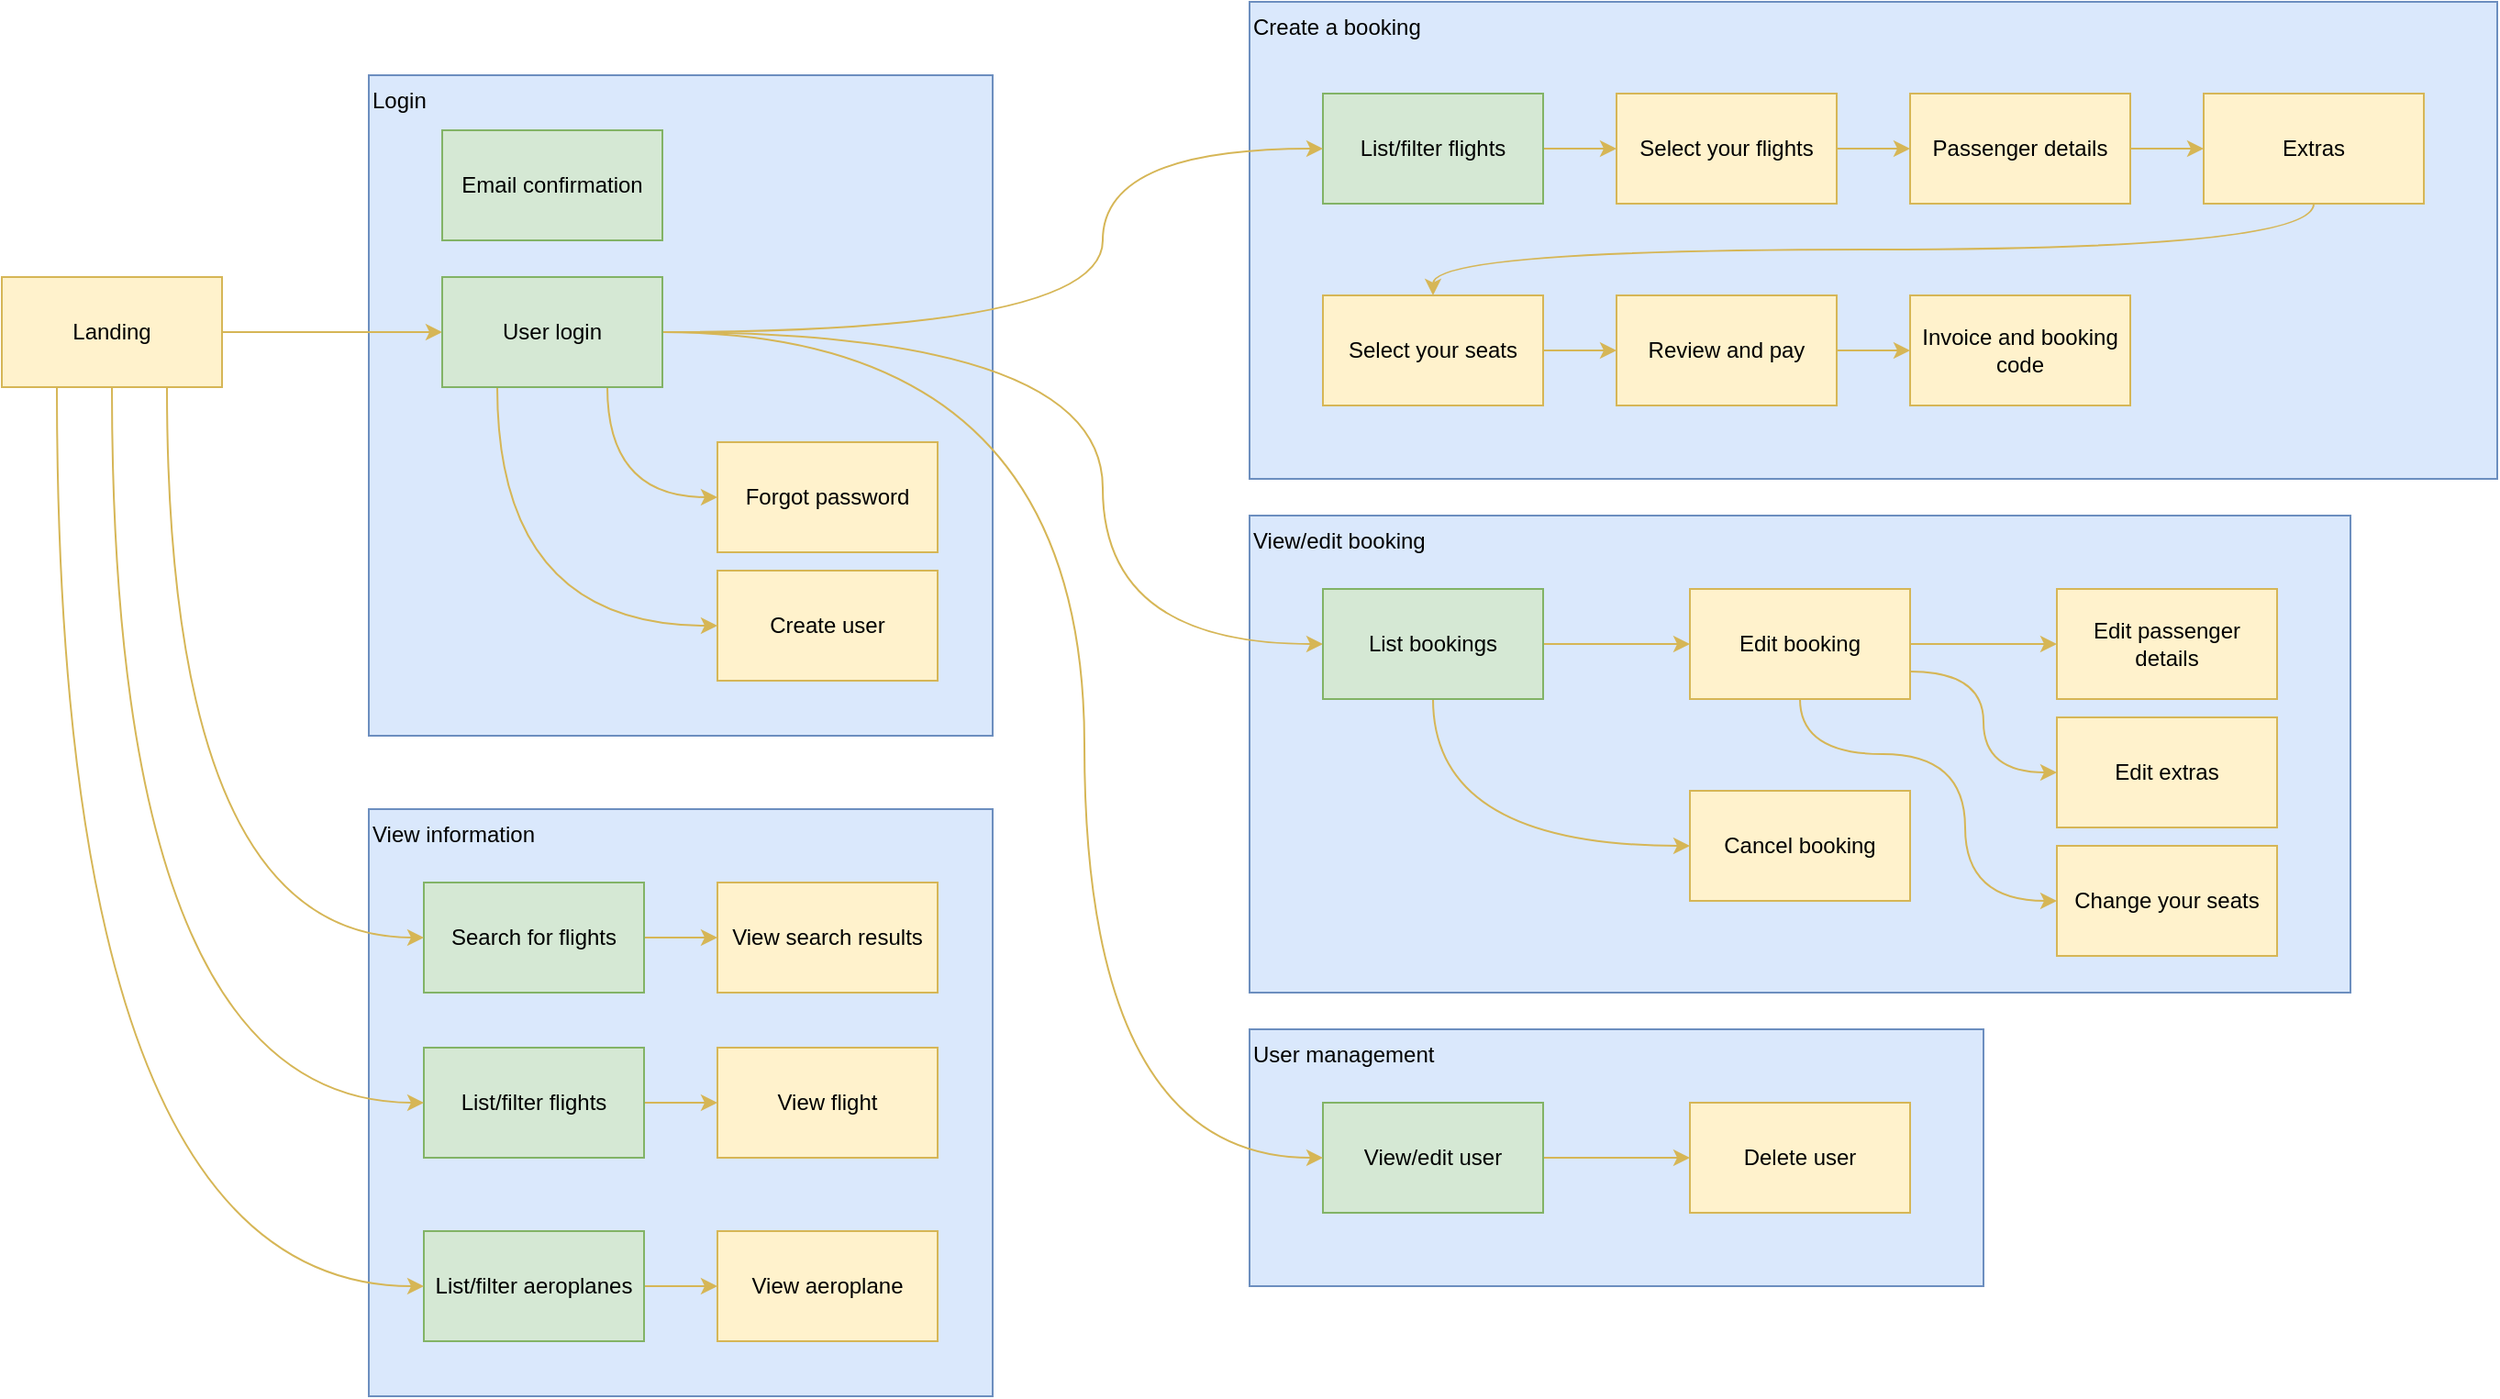 <mxfile version="18.0.6" type="device"><diagram id="nUQa93d3tTKGDXrTiWrE" name="Page-1"><mxGraphModel dx="1422" dy="905" grid="1" gridSize="10" guides="1" tooltips="1" connect="1" arrows="1" fold="1" page="1" pageScale="1" pageWidth="850" pageHeight="1100" math="0" shadow="0"><root><mxCell id="0"/><mxCell id="1" parent="0"/><mxCell id="-qu4G3IGMQEoYDCOrIV7-52" value="Login" style="rounded=0;whiteSpace=wrap;html=1;verticalAlign=top;fillColor=#dae8fc;strokeColor=#6c8ebf;align=left;" parent="1" vertex="1"><mxGeometry x="240" y="80" width="340" height="360" as="geometry"/></mxCell><mxCell id="-qu4G3IGMQEoYDCOrIV7-21" value="View/edit booking" style="rounded=0;whiteSpace=wrap;html=1;verticalAlign=top;fillColor=#dae8fc;strokeColor=#6c8ebf;align=left;" parent="1" vertex="1"><mxGeometry x="720" y="320" width="600" height="260" as="geometry"/></mxCell><mxCell id="-qu4G3IGMQEoYDCOrIV7-14" value="Create a booking" style="rounded=0;whiteSpace=wrap;html=1;verticalAlign=top;fillColor=#dae8fc;strokeColor=#6c8ebf;align=left;" parent="1" vertex="1"><mxGeometry x="720" y="40" width="680" height="260" as="geometry"/></mxCell><mxCell id="-qu4G3IGMQEoYDCOrIV7-3" style="edgeStyle=orthogonalEdgeStyle;rounded=0;orthogonalLoop=1;jettySize=auto;html=1;curved=1;fillColor=#fff2cc;strokeColor=#d6b656;entryX=0;entryY=0.5;entryDx=0;entryDy=0;" parent="1" source="-qu4G3IGMQEoYDCOrIV7-1" target="-qu4G3IGMQEoYDCOrIV7-53" edge="1"><mxGeometry relative="1" as="geometry"/></mxCell><mxCell id="-qu4G3IGMQEoYDCOrIV7-35" style="edgeStyle=orthogonalEdgeStyle;curved=1;rounded=0;orthogonalLoop=1;jettySize=auto;html=1;exitX=1;exitY=0.5;exitDx=0;exitDy=0;entryX=0;entryY=0.5;entryDx=0;entryDy=0;fillColor=#fff2cc;strokeColor=#d6b656;" parent="1" source="-qu4G3IGMQEoYDCOrIV7-53" target="-qu4G3IGMQEoYDCOrIV7-22" edge="1"><mxGeometry relative="1" as="geometry"><Array as="points"><mxPoint x="640" y="220"/><mxPoint x="640" y="390"/></Array></mxGeometry></mxCell><mxCell id="-qu4G3IGMQEoYDCOrIV7-1" value="Landing" style="rounded=0;whiteSpace=wrap;html=1;fillColor=#fff2cc;strokeColor=#d6b656;" parent="1" vertex="1"><mxGeometry x="40" y="190" width="120" height="60" as="geometry"/></mxCell><mxCell id="-qu4G3IGMQEoYDCOrIV7-10" style="edgeStyle=orthogonalEdgeStyle;rounded=0;orthogonalLoop=1;jettySize=auto;html=1;fillColor=#fff2cc;strokeColor=#d6b656;curved=1;" parent="1" source="-qu4G3IGMQEoYDCOrIV7-2" target="-qu4G3IGMQEoYDCOrIV7-5" edge="1"><mxGeometry relative="1" as="geometry"/></mxCell><mxCell id="-qu4G3IGMQEoYDCOrIV7-2" value="List/filter flights" style="rounded=0;whiteSpace=wrap;html=1;fillColor=#d5e8d4;strokeColor=#82b366;" parent="1" vertex="1"><mxGeometry x="760" y="90" width="120" height="60" as="geometry"/></mxCell><mxCell id="-qu4G3IGMQEoYDCOrIV7-4" style="edgeStyle=orthogonalEdgeStyle;rounded=0;orthogonalLoop=1;jettySize=auto;html=1;fillColor=#fff2cc;strokeColor=#d6b656;curved=1;" parent="1" source="-qu4G3IGMQEoYDCOrIV7-5" target="-qu4G3IGMQEoYDCOrIV7-6" edge="1"><mxGeometry relative="1" as="geometry"/></mxCell><mxCell id="-qu4G3IGMQEoYDCOrIV7-5" value="Select your flights" style="rounded=0;whiteSpace=wrap;html=1;fillColor=#fff2cc;strokeColor=#d6b656;" parent="1" vertex="1"><mxGeometry x="920" y="90" width="120" height="60" as="geometry"/></mxCell><mxCell id="-qu4G3IGMQEoYDCOrIV7-11" style="edgeStyle=orthogonalEdgeStyle;rounded=0;orthogonalLoop=1;jettySize=auto;html=1;exitX=1;exitY=0.5;exitDx=0;exitDy=0;fillColor=#fff2cc;strokeColor=#d6b656;curved=1;" parent="1" source="-qu4G3IGMQEoYDCOrIV7-6" target="-qu4G3IGMQEoYDCOrIV7-8" edge="1"><mxGeometry relative="1" as="geometry"/></mxCell><mxCell id="-qu4G3IGMQEoYDCOrIV7-6" value="Passenger details" style="rounded=0;whiteSpace=wrap;html=1;fillColor=#fff2cc;strokeColor=#d6b656;" parent="1" vertex="1"><mxGeometry x="1080" y="90" width="120" height="60" as="geometry"/></mxCell><mxCell id="-qu4G3IGMQEoYDCOrIV7-7" style="edgeStyle=orthogonalEdgeStyle;rounded=0;orthogonalLoop=1;jettySize=auto;html=1;fillColor=#fff2cc;strokeColor=#d6b656;exitX=0.5;exitY=1;exitDx=0;exitDy=0;curved=1;" parent="1" source="-qu4G3IGMQEoYDCOrIV7-8" target="-qu4G3IGMQEoYDCOrIV7-9" edge="1"><mxGeometry relative="1" as="geometry"/></mxCell><mxCell id="-qu4G3IGMQEoYDCOrIV7-8" value="Extras" style="rounded=0;whiteSpace=wrap;html=1;fillColor=#fff2cc;strokeColor=#d6b656;" parent="1" vertex="1"><mxGeometry x="1240" y="90" width="120" height="60" as="geometry"/></mxCell><mxCell id="-qu4G3IGMQEoYDCOrIV7-13" style="edgeStyle=orthogonalEdgeStyle;rounded=0;orthogonalLoop=1;jettySize=auto;html=1;fillColor=#fff2cc;strokeColor=#d6b656;curved=1;" parent="1" source="-qu4G3IGMQEoYDCOrIV7-9" target="-qu4G3IGMQEoYDCOrIV7-12" edge="1"><mxGeometry relative="1" as="geometry"/></mxCell><mxCell id="-qu4G3IGMQEoYDCOrIV7-9" value="Select your seats" style="rounded=0;whiteSpace=wrap;html=1;fillColor=#fff2cc;strokeColor=#d6b656;" parent="1" vertex="1"><mxGeometry x="760" y="200" width="120" height="60" as="geometry"/></mxCell><mxCell id="-qu4G3IGMQEoYDCOrIV7-17" style="edgeStyle=orthogonalEdgeStyle;rounded=0;orthogonalLoop=1;jettySize=auto;html=1;fillColor=#fff2cc;strokeColor=#d6b656;curved=1;" parent="1" source="-qu4G3IGMQEoYDCOrIV7-12" target="-qu4G3IGMQEoYDCOrIV7-16" edge="1"><mxGeometry relative="1" as="geometry"/></mxCell><mxCell id="-qu4G3IGMQEoYDCOrIV7-12" value="Review and pay" style="rounded=0;whiteSpace=wrap;html=1;fillColor=#fff2cc;strokeColor=#d6b656;" parent="1" vertex="1"><mxGeometry x="920" y="200" width="120" height="60" as="geometry"/></mxCell><mxCell id="-qu4G3IGMQEoYDCOrIV7-16" value="Invoice and booking code" style="rounded=0;whiteSpace=wrap;html=1;fillColor=#fff2cc;strokeColor=#d6b656;" parent="1" vertex="1"><mxGeometry x="1080" y="200" width="120" height="60" as="geometry"/></mxCell><mxCell id="-qu4G3IGMQEoYDCOrIV7-19" value="View information" style="rounded=0;whiteSpace=wrap;html=1;verticalAlign=top;fillColor=#dae8fc;strokeColor=#6c8ebf;align=left;" parent="1" vertex="1"><mxGeometry x="240" y="480" width="340" height="320" as="geometry"/></mxCell><mxCell id="-qu4G3IGMQEoYDCOrIV7-24" style="edgeStyle=orthogonalEdgeStyle;rounded=0;orthogonalLoop=1;jettySize=auto;html=1;curved=1;fillColor=#fff2cc;strokeColor=#d6b656;" parent="1" source="-qu4G3IGMQEoYDCOrIV7-22" target="-qu4G3IGMQEoYDCOrIV7-23" edge="1"><mxGeometry relative="1" as="geometry"/></mxCell><mxCell id="-qu4G3IGMQEoYDCOrIV7-34" style="edgeStyle=orthogonalEdgeStyle;curved=1;rounded=0;orthogonalLoop=1;jettySize=auto;html=1;exitX=0.5;exitY=1;exitDx=0;exitDy=0;entryX=0;entryY=0.5;entryDx=0;entryDy=0;fillColor=#fff2cc;strokeColor=#d6b656;" parent="1" source="-qu4G3IGMQEoYDCOrIV7-22" target="-qu4G3IGMQEoYDCOrIV7-25" edge="1"><mxGeometry relative="1" as="geometry"/></mxCell><mxCell id="-qu4G3IGMQEoYDCOrIV7-22" value="List bookings" style="rounded=0;whiteSpace=wrap;html=1;fillColor=#d5e8d4;strokeColor=#82b366;" parent="1" vertex="1"><mxGeometry x="760" y="360" width="120" height="60" as="geometry"/></mxCell><mxCell id="-qu4G3IGMQEoYDCOrIV7-31" style="edgeStyle=orthogonalEdgeStyle;rounded=0;orthogonalLoop=1;jettySize=auto;html=1;curved=1;fillColor=#fff2cc;strokeColor=#d6b656;" parent="1" source="-qu4G3IGMQEoYDCOrIV7-23" target="-qu4G3IGMQEoYDCOrIV7-28" edge="1"><mxGeometry relative="1" as="geometry"/></mxCell><mxCell id="-qu4G3IGMQEoYDCOrIV7-32" style="edgeStyle=orthogonalEdgeStyle;rounded=0;orthogonalLoop=1;jettySize=auto;html=1;curved=1;exitX=1;exitY=0.75;exitDx=0;exitDy=0;entryX=0;entryY=0.5;entryDx=0;entryDy=0;fillColor=#fff2cc;strokeColor=#d6b656;" parent="1" source="-qu4G3IGMQEoYDCOrIV7-23" target="-qu4G3IGMQEoYDCOrIV7-30" edge="1"><mxGeometry relative="1" as="geometry"/></mxCell><mxCell id="-qu4G3IGMQEoYDCOrIV7-33" style="edgeStyle=orthogonalEdgeStyle;rounded=0;orthogonalLoop=1;jettySize=auto;html=1;curved=1;exitX=0.5;exitY=1;exitDx=0;exitDy=0;entryX=0;entryY=0.5;entryDx=0;entryDy=0;fillColor=#fff2cc;strokeColor=#d6b656;" parent="1" source="-qu4G3IGMQEoYDCOrIV7-23" target="-qu4G3IGMQEoYDCOrIV7-29" edge="1"><mxGeometry relative="1" as="geometry"><Array as="points"><mxPoint x="1020" y="450"/><mxPoint x="1110" y="450"/><mxPoint x="1110" y="530"/></Array></mxGeometry></mxCell><mxCell id="-qu4G3IGMQEoYDCOrIV7-23" value="Edit booking" style="rounded=0;whiteSpace=wrap;html=1;fillColor=#fff2cc;strokeColor=#d6b656;" parent="1" vertex="1"><mxGeometry x="960" y="360" width="120" height="60" as="geometry"/></mxCell><mxCell id="-qu4G3IGMQEoYDCOrIV7-25" value="Cancel booking" style="rounded=0;whiteSpace=wrap;html=1;fillColor=#fff2cc;strokeColor=#d6b656;" parent="1" vertex="1"><mxGeometry x="960" y="470" width="120" height="60" as="geometry"/></mxCell><mxCell id="-qu4G3IGMQEoYDCOrIV7-28" value="Edit passenger details" style="rounded=0;whiteSpace=wrap;html=1;fillColor=#fff2cc;strokeColor=#d6b656;" parent="1" vertex="1"><mxGeometry x="1160" y="360" width="120" height="60" as="geometry"/></mxCell><mxCell id="-qu4G3IGMQEoYDCOrIV7-29" value="Change your seats" style="rounded=0;whiteSpace=wrap;html=1;fillColor=#fff2cc;strokeColor=#d6b656;" parent="1" vertex="1"><mxGeometry x="1160" y="500" width="120" height="60" as="geometry"/></mxCell><mxCell id="-qu4G3IGMQEoYDCOrIV7-30" value="Edit extras" style="rounded=0;whiteSpace=wrap;html=1;fillColor=#fff2cc;strokeColor=#d6b656;" parent="1" vertex="1"><mxGeometry x="1160" y="430" width="120" height="60" as="geometry"/></mxCell><mxCell id="-qu4G3IGMQEoYDCOrIV7-40" style="edgeStyle=orthogonalEdgeStyle;curved=1;rounded=0;orthogonalLoop=1;jettySize=auto;html=1;fillColor=#fff2cc;strokeColor=#d6b656;" parent="1" source="-qu4G3IGMQEoYDCOrIV7-36" target="-qu4G3IGMQEoYDCOrIV7-39" edge="1"><mxGeometry relative="1" as="geometry"/></mxCell><mxCell id="-qu4G3IGMQEoYDCOrIV7-36" value="List/filter flights" style="rounded=0;whiteSpace=wrap;html=1;fillColor=#d5e8d4;strokeColor=#82b366;" parent="1" vertex="1"><mxGeometry x="270" y="610" width="120" height="60" as="geometry"/></mxCell><mxCell id="-qu4G3IGMQEoYDCOrIV7-41" style="edgeStyle=orthogonalEdgeStyle;curved=1;rounded=0;orthogonalLoop=1;jettySize=auto;html=1;fillColor=#fff2cc;strokeColor=#d6b656;" parent="1" source="-qu4G3IGMQEoYDCOrIV7-37" target="-qu4G3IGMQEoYDCOrIV7-38" edge="1"><mxGeometry relative="1" as="geometry"/></mxCell><mxCell id="-qu4G3IGMQEoYDCOrIV7-37" value="List/filter aeroplanes" style="rounded=0;whiteSpace=wrap;html=1;fillColor=#d5e8d4;strokeColor=#82b366;" parent="1" vertex="1"><mxGeometry x="270" y="710" width="120" height="60" as="geometry"/></mxCell><mxCell id="-qu4G3IGMQEoYDCOrIV7-38" value="View aeroplane" style="rounded=0;whiteSpace=wrap;html=1;fillColor=#fff2cc;strokeColor=#d6b656;" parent="1" vertex="1"><mxGeometry x="430" y="710" width="120" height="60" as="geometry"/></mxCell><mxCell id="-qu4G3IGMQEoYDCOrIV7-39" value="View flight" style="rounded=0;whiteSpace=wrap;html=1;fillColor=#fff2cc;strokeColor=#d6b656;" parent="1" vertex="1"><mxGeometry x="430" y="610" width="120" height="60" as="geometry"/></mxCell><mxCell id="-qu4G3IGMQEoYDCOrIV7-42" style="edgeStyle=orthogonalEdgeStyle;curved=1;rounded=0;orthogonalLoop=1;jettySize=auto;html=1;entryX=0;entryY=0.5;entryDx=0;entryDy=0;exitX=0.5;exitY=1;exitDx=0;exitDy=0;fillColor=#fff2cc;strokeColor=#d6b656;" parent="1" source="-qu4G3IGMQEoYDCOrIV7-1" target="-qu4G3IGMQEoYDCOrIV7-36" edge="1"><mxGeometry relative="1" as="geometry"/></mxCell><mxCell id="-qu4G3IGMQEoYDCOrIV7-43" style="edgeStyle=orthogonalEdgeStyle;curved=1;rounded=0;orthogonalLoop=1;jettySize=auto;html=1;entryX=0;entryY=0.5;entryDx=0;entryDy=0;exitX=0.25;exitY=1;exitDx=0;exitDy=0;fillColor=#fff2cc;strokeColor=#d6b656;" parent="1" source="-qu4G3IGMQEoYDCOrIV7-1" target="-qu4G3IGMQEoYDCOrIV7-37" edge="1"><mxGeometry relative="1" as="geometry"><mxPoint x="510" y="150" as="sourcePoint"/><mxPoint x="670" y="710" as="targetPoint"/></mxGeometry></mxCell><mxCell id="-qu4G3IGMQEoYDCOrIV7-44" value="User management" style="rounded=0;whiteSpace=wrap;html=1;verticalAlign=top;fillColor=#dae8fc;strokeColor=#6c8ebf;align=left;" parent="1" vertex="1"><mxGeometry x="720" y="600" width="400" height="140" as="geometry"/></mxCell><mxCell id="-qu4G3IGMQEoYDCOrIV7-49" style="edgeStyle=orthogonalEdgeStyle;curved=1;rounded=0;orthogonalLoop=1;jettySize=auto;html=1;fillColor=#fff2cc;strokeColor=#d6b656;" parent="1" source="-qu4G3IGMQEoYDCOrIV7-45" target="-qu4G3IGMQEoYDCOrIV7-48" edge="1"><mxGeometry relative="1" as="geometry"/></mxCell><mxCell id="-qu4G3IGMQEoYDCOrIV7-45" value="View/edit user" style="rounded=0;whiteSpace=wrap;html=1;fillColor=#d5e8d4;strokeColor=#82b366;" parent="1" vertex="1"><mxGeometry x="760" y="640" width="120" height="60" as="geometry"/></mxCell><mxCell id="-qu4G3IGMQEoYDCOrIV7-48" value="Delete user" style="rounded=0;whiteSpace=wrap;html=1;fillColor=#fff2cc;strokeColor=#d6b656;" parent="1" vertex="1"><mxGeometry x="960" y="640" width="120" height="60" as="geometry"/></mxCell><mxCell id="-qu4G3IGMQEoYDCOrIV7-50" style="edgeStyle=orthogonalEdgeStyle;curved=1;rounded=0;orthogonalLoop=1;jettySize=auto;html=1;entryX=0;entryY=0.5;entryDx=0;entryDy=0;exitX=1;exitY=0.5;exitDx=0;exitDy=0;fillColor=#fff2cc;strokeColor=#d6b656;" parent="1" source="-qu4G3IGMQEoYDCOrIV7-53" target="-qu4G3IGMQEoYDCOrIV7-45" edge="1"><mxGeometry relative="1" as="geometry"><mxPoint x="440" y="270" as="targetPoint"/><Array as="points"><mxPoint x="630" y="220"/><mxPoint x="630" y="670"/></Array></mxGeometry></mxCell><mxCell id="-qu4G3IGMQEoYDCOrIV7-51" value="Email confirmation" style="rounded=0;whiteSpace=wrap;html=1;fillColor=#d5e8d4;strokeColor=#82b366;" parent="1" vertex="1"><mxGeometry x="280" y="110" width="120" height="60" as="geometry"/></mxCell><mxCell id="-qu4G3IGMQEoYDCOrIV7-56" style="edgeStyle=orthogonalEdgeStyle;curved=1;rounded=0;orthogonalLoop=1;jettySize=auto;html=1;entryX=0;entryY=0.5;entryDx=0;entryDy=0;exitX=0.75;exitY=1;exitDx=0;exitDy=0;fillColor=#fff2cc;strokeColor=#d6b656;" parent="1" source="-qu4G3IGMQEoYDCOrIV7-53" target="-qu4G3IGMQEoYDCOrIV7-54" edge="1"><mxGeometry relative="1" as="geometry"/></mxCell><mxCell id="-qu4G3IGMQEoYDCOrIV7-57" style="edgeStyle=orthogonalEdgeStyle;curved=1;rounded=0;orthogonalLoop=1;jettySize=auto;html=1;entryX=0;entryY=0.5;entryDx=0;entryDy=0;exitX=0.25;exitY=1;exitDx=0;exitDy=0;fillColor=#fff2cc;strokeColor=#d6b656;" parent="1" source="-qu4G3IGMQEoYDCOrIV7-53" target="-qu4G3IGMQEoYDCOrIV7-55" edge="1"><mxGeometry relative="1" as="geometry"/></mxCell><mxCell id="-qu4G3IGMQEoYDCOrIV7-60" style="edgeStyle=orthogonalEdgeStyle;curved=1;rounded=0;orthogonalLoop=1;jettySize=auto;html=1;entryX=0;entryY=0.5;entryDx=0;entryDy=0;fillColor=#fff2cc;strokeColor=#d6b656;" parent="1" source="-qu4G3IGMQEoYDCOrIV7-53" target="-qu4G3IGMQEoYDCOrIV7-2" edge="1"><mxGeometry relative="1" as="geometry"><Array as="points"><mxPoint x="640" y="220"/><mxPoint x="640" y="120"/></Array></mxGeometry></mxCell><mxCell id="-qu4G3IGMQEoYDCOrIV7-53" value="User login" style="rounded=0;whiteSpace=wrap;html=1;fillColor=#d5e8d4;strokeColor=#82b366;" parent="1" vertex="1"><mxGeometry x="280" y="190" width="120" height="60" as="geometry"/></mxCell><mxCell id="-qu4G3IGMQEoYDCOrIV7-54" value="Forgot password" style="rounded=0;whiteSpace=wrap;html=1;fillColor=#fff2cc;strokeColor=#d6b656;" parent="1" vertex="1"><mxGeometry x="430" y="280" width="120" height="60" as="geometry"/></mxCell><mxCell id="-qu4G3IGMQEoYDCOrIV7-55" value="Create user" style="rounded=0;whiteSpace=wrap;html=1;fillColor=#fff2cc;strokeColor=#d6b656;" parent="1" vertex="1"><mxGeometry x="430" y="350" width="120" height="60" as="geometry"/></mxCell><mxCell id="yGsyKI9mSEASBmm7WmrZ-1" style="edgeStyle=orthogonalEdgeStyle;curved=1;rounded=0;orthogonalLoop=1;jettySize=auto;html=1;fillColor=#fff2cc;strokeColor=#d6b656;" edge="1" source="yGsyKI9mSEASBmm7WmrZ-2" target="yGsyKI9mSEASBmm7WmrZ-3" parent="1"><mxGeometry relative="1" as="geometry"/></mxCell><mxCell id="yGsyKI9mSEASBmm7WmrZ-2" value="Search for flights" style="rounded=0;whiteSpace=wrap;html=1;fillColor=#d5e8d4;strokeColor=#82b366;" vertex="1" parent="1"><mxGeometry x="270" y="520" width="120" height="60" as="geometry"/></mxCell><mxCell id="yGsyKI9mSEASBmm7WmrZ-3" value="View search results" style="rounded=0;whiteSpace=wrap;html=1;fillColor=#fff2cc;strokeColor=#d6b656;" vertex="1" parent="1"><mxGeometry x="430" y="520" width="120" height="60" as="geometry"/></mxCell><mxCell id="yGsyKI9mSEASBmm7WmrZ-4" style="edgeStyle=orthogonalEdgeStyle;curved=1;rounded=0;orthogonalLoop=1;jettySize=auto;html=1;entryX=0;entryY=0.5;entryDx=0;entryDy=0;exitX=0.75;exitY=1;exitDx=0;exitDy=0;fillColor=#fff2cc;strokeColor=#d6b656;" edge="1" parent="1" source="-qu4G3IGMQEoYDCOrIV7-1" target="yGsyKI9mSEASBmm7WmrZ-2"><mxGeometry relative="1" as="geometry"><mxPoint x="110" y="260" as="sourcePoint"/><mxPoint x="280" y="650" as="targetPoint"/></mxGeometry></mxCell></root></mxGraphModel></diagram></mxfile>